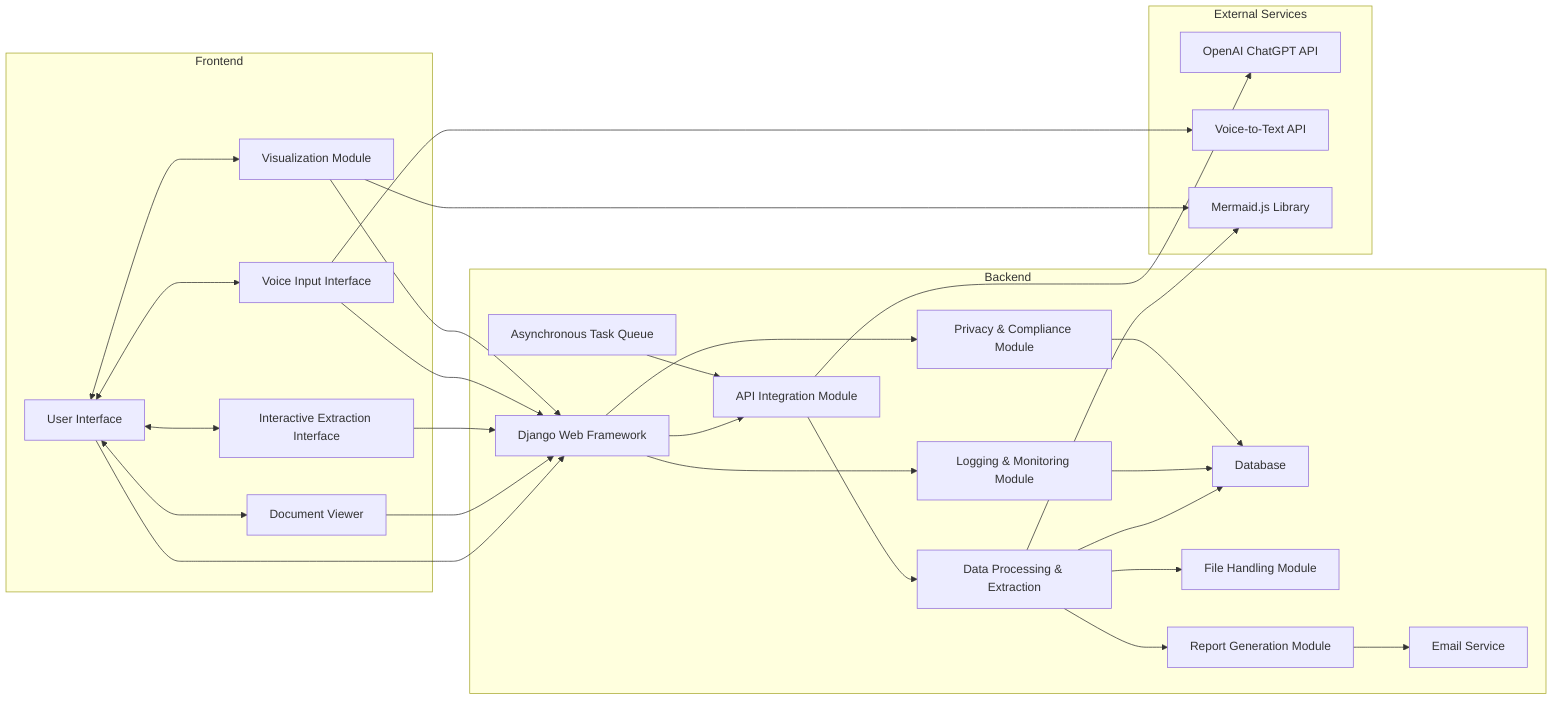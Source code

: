 graph LR
    subgraph Frontend
        A1[User Interface]
        A2[Document Viewer]
        A3[Interactive Extraction Interface]
        A4[Voice Input Interface]
        A5[Visualization Module]
    end

    subgraph Backend
        B1[Django Web Framework]
        B2[API Integration Module]
        B3[Data Processing & Extraction]
        B4[Asynchronous Task Queue]
        B5[Database]
        B6[File Handling Module]
        B7[Report Generation Module]
        B8[Email Service]
        B9[Logging & Monitoring Module]
        B10[Privacy & Compliance Module]
    end

    subgraph External Services
        C1[OpenAI ChatGPT API]
        C2[Voice-to-Text API]
        C3[Mermaid.js Library]
    end

    %% Frontend Interactions
    A1 <---> A2
    A1 <---> A3
    A1 <---> A4
    A1 <---> A5

    %% Frontend to Backend
    A1 --> B1
    A2 --> B1
    A3 --> B1
    A4 --> B1
    A5 --> B1

    %% Backend Components Interaction
    B1 --> B2
    B2 --> C1
    B4 --> B2
    B2 --> B3
    B3 --> B5
    B3 --> B6
    B3 --> B7
    B7 --> B8
    B1 --> B9
    B1 --> B10

    %% External Services
    A4 --> C2
    B3 --> C3
    A5 --> C3

    %% Logging and Compliance
    B9 --> B5
    B10 --> B5